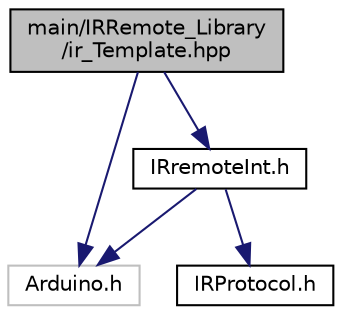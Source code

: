 digraph "main/IRRemote_Library/ir_Template.hpp"
{
 // LATEX_PDF_SIZE
  edge [fontname="Helvetica",fontsize="10",labelfontname="Helvetica",labelfontsize="10"];
  node [fontname="Helvetica",fontsize="10",shape=record];
  Node1 [label="main/IRRemote_Library\l/ir_Template.hpp",height=0.2,width=0.4,color="black", fillcolor="grey75", style="filled", fontcolor="black",tooltip=" "];
  Node1 -> Node2 [color="midnightblue",fontsize="10",style="solid",fontname="Helvetica"];
  Node2 [label="Arduino.h",height=0.2,width=0.4,color="grey75", fillcolor="white", style="filled",tooltip=" "];
  Node1 -> Node3 [color="midnightblue",fontsize="10",style="solid",fontname="Helvetica"];
  Node3 [label="IRremoteInt.h",height=0.2,width=0.4,color="black", fillcolor="white", style="filled",URL="$_i_rremote_int_8h.html",tooltip="Contains all declarations required for the interface to IRremote. Could not be named IRremote...."];
  Node3 -> Node2 [color="midnightblue",fontsize="10",style="solid",fontname="Helvetica"];
  Node3 -> Node4 [color="midnightblue",fontsize="10",style="solid",fontname="Helvetica"];
  Node4 [label="IRProtocol.h",height=0.2,width=0.4,color="black", fillcolor="white", style="filled",URL="$_i_r_protocol_8h.html",tooltip="Common declarations for receiving and sending."];
}
